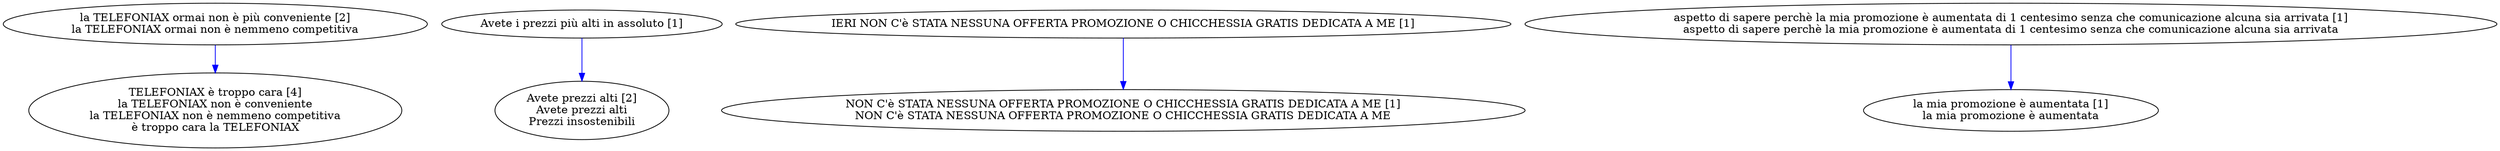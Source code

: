 digraph collapsedGraph {
"TELEFONIAX è troppo cara [4]\nla TELEFONIAX non è conveniente\nla TELEFONIAX non è nemmeno competitiva\nè troppo cara la TELEFONIAX""la TELEFONIAX ormai non è più conveniente [2]\nla TELEFONIAX ormai non è nemmeno competitiva""Avete prezzi alti [2]\nAvete prezzi alti\nPrezzi insostenibili""Avete i prezzi più alti in assoluto [1]""NON C'è STATA NESSUNA OFFERTA PROMOZIONE O CHICCHESSIA GRATIS DEDICATA A ME [1]\nNON C'è STATA NESSUNA OFFERTA PROMOZIONE O CHICCHESSIA GRATIS DEDICATA A ME""IERI NON C'è STATA NESSUNA OFFERTA PROMOZIONE O CHICCHESSIA GRATIS DEDICATA A ME [1]""la mia promozione è aumentata [1]\nla mia promozione è aumentata""aspetto di sapere perchè la mia promozione è aumentata di 1 centesimo senza che comunicazione alcuna sia arrivata [1]\naspetto di sapere perchè la mia promozione è aumentata di 1 centesimo senza che comunicazione alcuna sia arrivata""IERI NON C'è STATA NESSUNA OFFERTA PROMOZIONE O CHICCHESSIA GRATIS DEDICATA A ME [1]" -> "NON C'è STATA NESSUNA OFFERTA PROMOZIONE O CHICCHESSIA GRATIS DEDICATA A ME [1]\nNON C'è STATA NESSUNA OFFERTA PROMOZIONE O CHICCHESSIA GRATIS DEDICATA A ME" [color=blue]
"Avete i prezzi più alti in assoluto [1]" -> "Avete prezzi alti [2]\nAvete prezzi alti\nPrezzi insostenibili" [color=blue]
"aspetto di sapere perchè la mia promozione è aumentata di 1 centesimo senza che comunicazione alcuna sia arrivata [1]\naspetto di sapere perchè la mia promozione è aumentata di 1 centesimo senza che comunicazione alcuna sia arrivata" -> "la mia promozione è aumentata [1]\nla mia promozione è aumentata" [color=blue]
"la TELEFONIAX ormai non è più conveniente [2]\nla TELEFONIAX ormai non è nemmeno competitiva" -> "TELEFONIAX è troppo cara [4]\nla TELEFONIAX non è conveniente\nla TELEFONIAX non è nemmeno competitiva\nè troppo cara la TELEFONIAX" [color=blue]
}